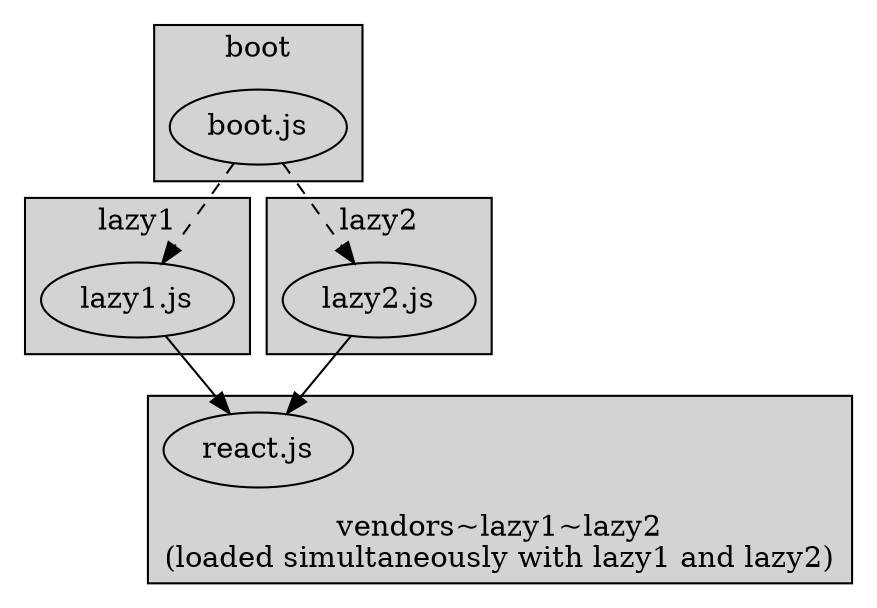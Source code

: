 digraph G {
  edge [fontsize=8]

  subgraph cluster_0 {
      label="boot"
      bgcolor=lightgrey
      a [label="boot.js"]
  }

  subgraph cluster_1 {
      label="lazy1"
      bgcolor=lightgrey
      b_0 [label="lazy1.js"]
  }

  subgraph cluster_2 {
      label="lazy2"
      bgcolor=lightgrey
      b_1 [label="lazy2.js"]
  }

  subgraph cluster_3 {
      label="vendors~lazy1~lazy2\n(loaded simultaneously with lazy1 and lazy2)"
      labelloc=b
      bgcolor=lightgrey
      c [label="react.js"]
  }

  a -> b_0 [style=dashed]
  a -> b_1 [style=dashed]
  b_0 -> c 
  b_1 -> c 
}